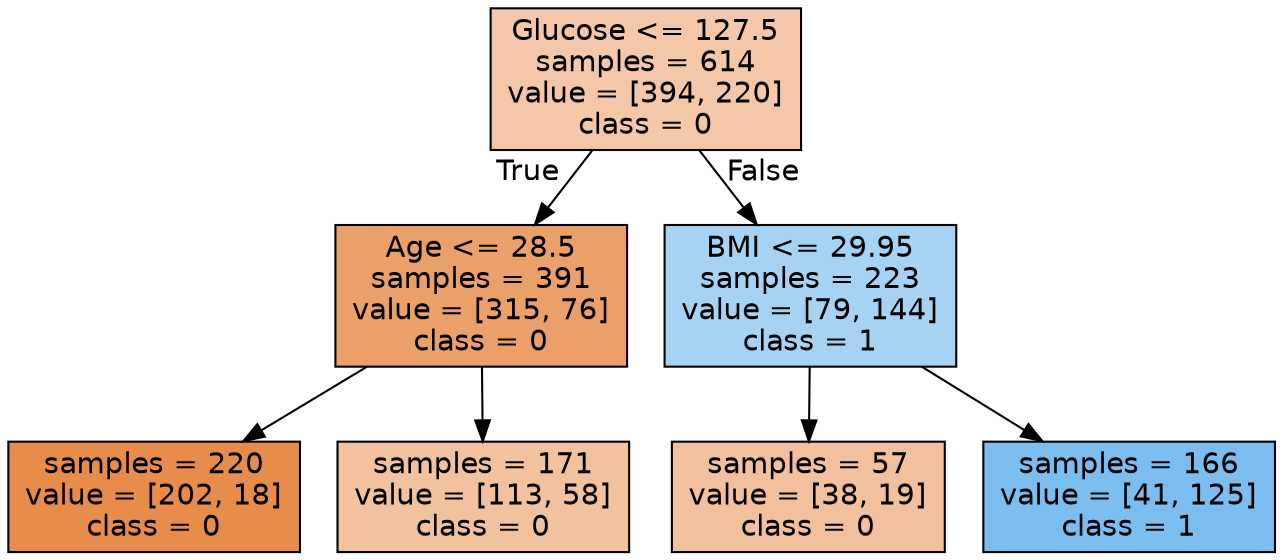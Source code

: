 digraph Tree {
node [shape=box, style="filled", color="black", fontname="helvetica"] ;
edge [fontname="helvetica"] ;
0 [label="Glucose <= 127.5\nsamples = 614\nvalue = [394, 220]\nclass = 0", fillcolor="#f4c7a8"] ;
1 [label="Age <= 28.5\nsamples = 391\nvalue = [315, 76]\nclass = 0", fillcolor="#eb9f69"] ;
0 -> 1 [labeldistance=2.5, labelangle=45, headlabel="True"] ;
2 [label="samples = 220\nvalue = [202, 18]\nclass = 0", fillcolor="#e78c4b"] ;
1 -> 2 ;
3 [label="samples = 171\nvalue = [113, 58]\nclass = 0", fillcolor="#f2c29f"] ;
1 -> 3 ;
4 [label="BMI <= 29.95\nsamples = 223\nvalue = [79, 144]\nclass = 1", fillcolor="#a6d3f3"] ;
0 -> 4 [labeldistance=2.5, labelangle=-45, headlabel="False"] ;
5 [label="samples = 57\nvalue = [38, 19]\nclass = 0", fillcolor="#f2c09c"] ;
4 -> 5 ;
6 [label="samples = 166\nvalue = [41, 125]\nclass = 1", fillcolor="#7abdee"] ;
4 -> 6 ;
}